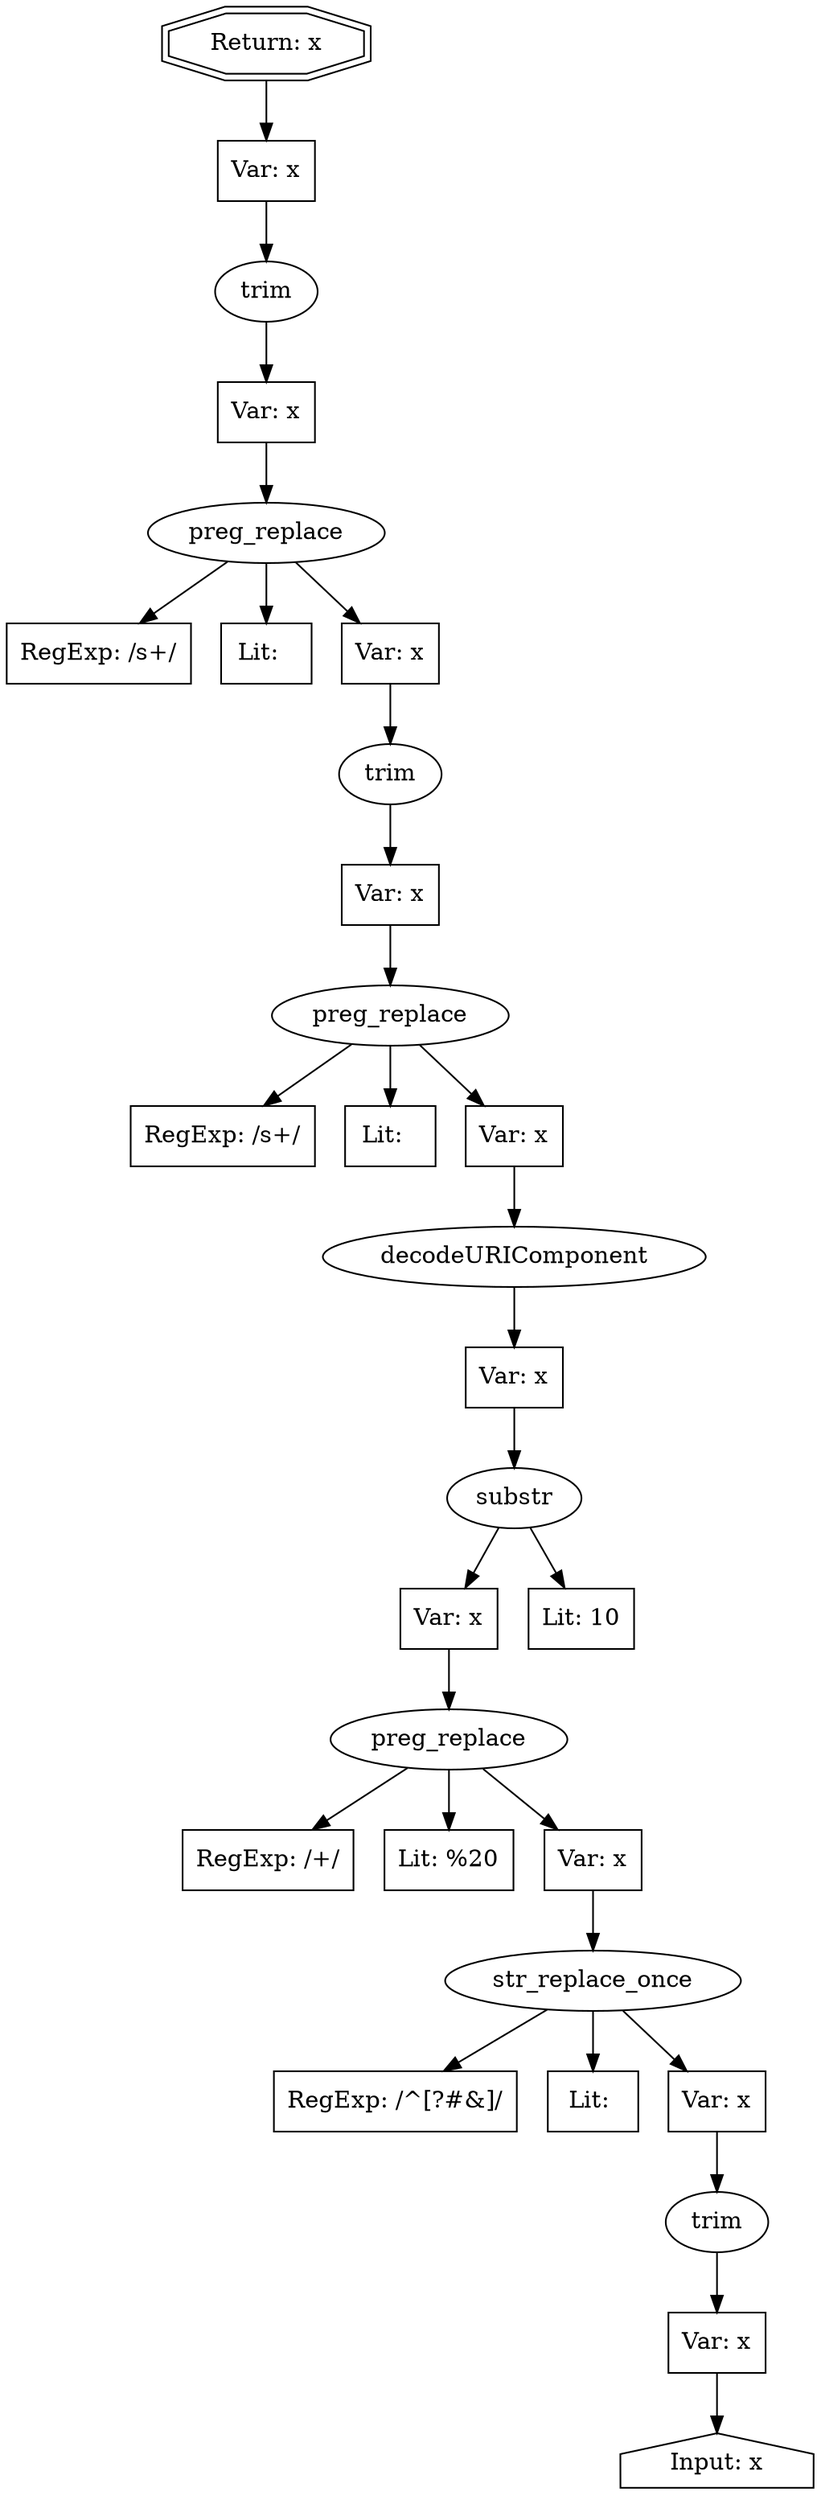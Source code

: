 // Finding: 47da36fc-8e17-4bbb-b7f6-4ec454488f53
// Finding.url: https://www.example92.com/website-grader?channelid="};taintfoxLog('b255f29ef9c44495b663bf9162c15e0d')//
// Finding.parentloc: https://www.example92.com/website-grader?channelid="};taintfoxLog('b255f29ef9c44495b663bf9162c15e0d')//
// Finding.domain: www.example92.com
// Finding.base_domain: example92.com
// Finding.source: location.search
// Finding.sink: eval
// Sanitizer.score: 3
// Sanitizer.name: k
// Sanitizer.location: https://assets.example33.com/530368109655/f1f8bc547915/launch-7859547d8660.min.js - k:26:5396
// Finding.begin: 315
// Finding.end: 368
// Finding.original_uuid: f7e26371-c7f0-40da-8586-f16b20c21846
// Finding.TwentyFiveMillionFlowsId: -189214733
// Finding.script: https://customerservice.example92.com/prweb/app/default/?pyActivity=pzIncludeMashupScripts
// Finding.line: 68
// Exploit.uuid: b255f29e-f9c4-4495-b663-bf9162c15e0d
// Exploit.success: false
// Exploit.status: validated
// Exploit.method: C
// Exploit.type: js
// Exploit.token: Literal
// Exploit.content: P61C100S1N0B9A1D4E0000V100
// Exploit.quote_type: None
// Exploit.tag: None
// Exploit.break_out: "};
// Exploit.break_in: //
// Exploit.payload: "};taintfoxLog(1)//
// Exploit.begin_taint_url: 58
// Exploit.end_taint_url: 84
// Exploit.replace_begin_url: 58
// Exploit.replace_end_url: 84
// Exploit.replace_begin_param: 288
// Exploit.replace_end_param: 314
// Issues.LargestEncodeAttrStringChain: 0
// Issues.LargestTextFragmentEncodeChainLength: 0
// Issues.HasApproximation: false
// Issues.HasMissingImplementation: false
// Issues.HasInfiniteRegexWithFunctionReplacer: false
// Issues.MergedSplitAndJoins: false
// Issues.HasUrlInRhsOfReplace: false
// Issues.HasUrlInLhsOfReplace: false
// Issues.HasCookieValueInLhsOfreplace: false
// Issues.HasCookieValueInRhsOfreplace: false
// Issues.HasCookieValueInMatchPattern: false
// Issues.HasCookieValueInExecPattern: false
// Issues.RemovedLRConcats: false
// Issues.RemovedReplaceArtifacts: false
// Issues.HasUrlInMatchPattern: false
// Issues.HasUrlInExecPattern: false
// Issues.RemovedNOPreplaces: false
// Issues.Known_sanitizer: false
// DepGraph.hash: -1724399505
// DepGraph.sanitizer_hash: 1303718028

digraph cfg {
n0 [shape=house, label="Input: x"];
n1 [shape=ellipse, label="trim"];
n2 [shape=box, label="Var: x"];
n3 [shape=ellipse, label="str_replace_once"];
n4 [shape=box, label="RegExp: /^[?#&]/"];
n5 [shape=box, label="Lit: "];
n6 [shape=box, label="Var: x"];
n7 [shape=ellipse, label="preg_replace"];
n8 [shape=box, label="RegExp: /\+/"];
n9 [shape=box, label="Lit: %20"];
n10 [shape=box, label="Var: x"];
n11 [shape=ellipse, label="substr"];
n12 [shape=box, label="Var: x"];
n13 [shape=box, label="Lit: 10"];
n14 [shape=ellipse, label="decodeURIComponent"];
n15 [shape=box, label="Var: x"];
n16 [shape=ellipse, label="preg_replace"];
n17 [shape=box, label="RegExp: /\s+/"];
n18 [shape=box, label="Lit:  "];
n19 [shape=box, label="Var: x"];
n20 [shape=ellipse, label="trim"];
n21 [shape=box, label="Var: x"];
n22 [shape=ellipse, label="preg_replace"];
n23 [shape=box, label="RegExp: /\s+/"];
n24 [shape=box, label="Lit:  "];
n25 [shape=box, label="Var: x"];
n26 [shape=ellipse, label="trim"];
n27 [shape=box, label="Var: x"];
n28 [shape=box, label="Var: x"];
n29 [shape=doubleoctagon, label="Return: x"];
n2 -> n0;
n1 -> n2;
n6 -> n1;
n3 -> n4;
n3 -> n5;
n3 -> n6;
n10 -> n3;
n7 -> n8;
n7 -> n9;
n7 -> n10;
n12 -> n7;
n11 -> n12;
n11 -> n13;
n15 -> n11;
n14 -> n15;
n19 -> n14;
n16 -> n17;
n16 -> n18;
n16 -> n19;
n21 -> n16;
n20 -> n21;
n25 -> n20;
n22 -> n23;
n22 -> n24;
n22 -> n25;
n27 -> n22;
n26 -> n27;
n28 -> n26;
n29 -> n28;
}